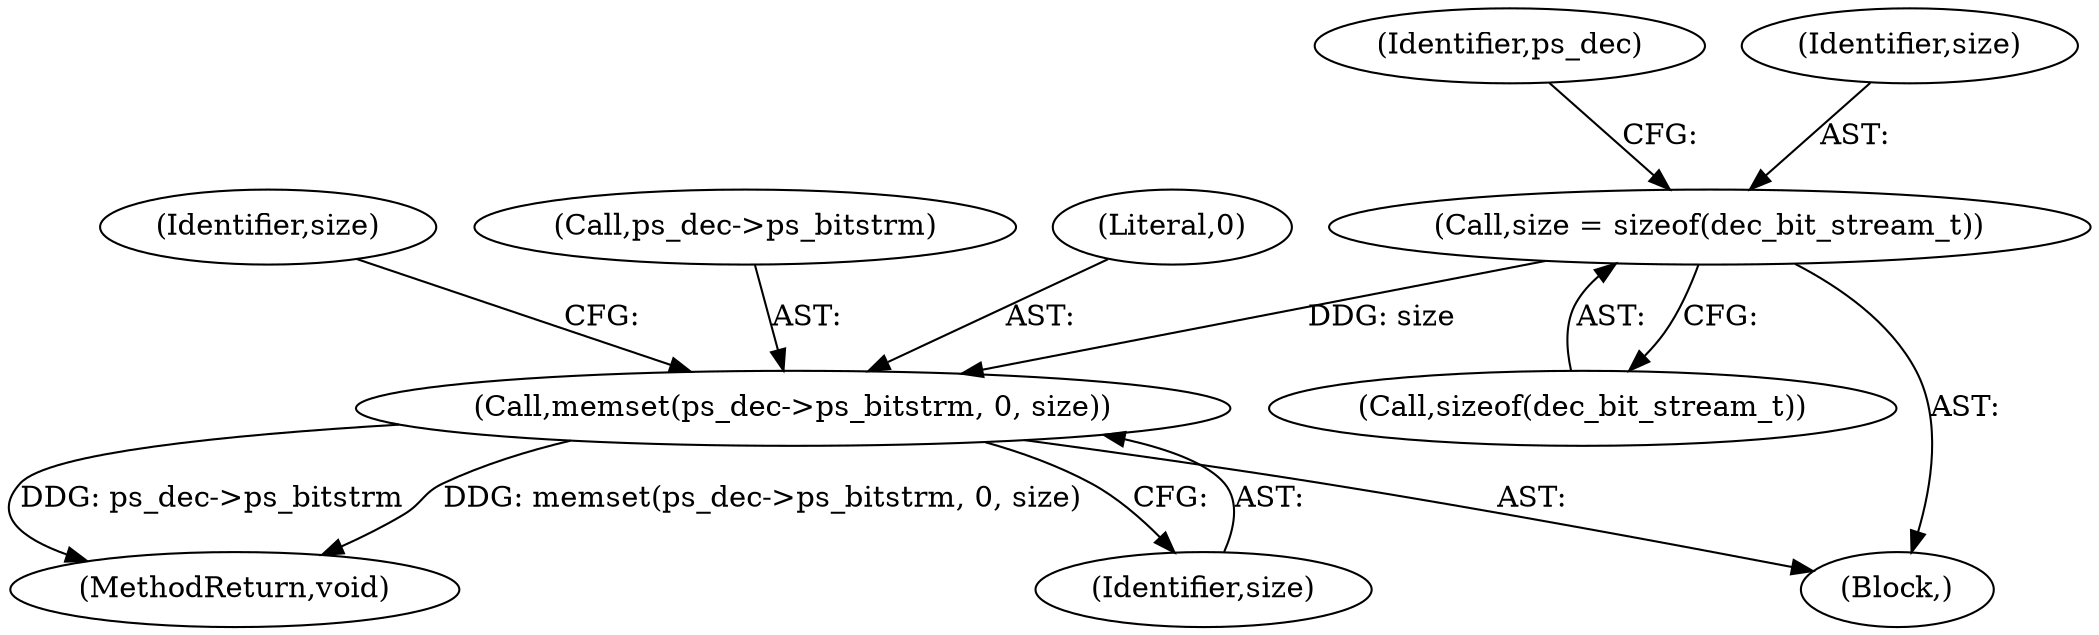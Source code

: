 digraph "0_Android_ecf6c7ce6d5a22d52160698aab44fc234c63291a@API" {
"1000198" [label="(Call,size = sizeof(dec_bit_stream_t))"];
"1000202" [label="(Call,memset(ps_dec->ps_bitstrm, 0, size))"];
"1000209" [label="(Identifier,size)"];
"1000204" [label="(Identifier,ps_dec)"];
"1000203" [label="(Call,ps_dec->ps_bitstrm)"];
"1000121" [label="(Block,)"];
"1000198" [label="(Call,size = sizeof(dec_bit_stream_t))"];
"1000202" [label="(Call,memset(ps_dec->ps_bitstrm, 0, size))"];
"1000206" [label="(Literal,0)"];
"1000956" [label="(MethodReturn,void)"];
"1000199" [label="(Identifier,size)"];
"1000207" [label="(Identifier,size)"];
"1000200" [label="(Call,sizeof(dec_bit_stream_t))"];
"1000198" -> "1000121"  [label="AST: "];
"1000198" -> "1000200"  [label="CFG: "];
"1000199" -> "1000198"  [label="AST: "];
"1000200" -> "1000198"  [label="AST: "];
"1000204" -> "1000198"  [label="CFG: "];
"1000198" -> "1000202"  [label="DDG: size"];
"1000202" -> "1000121"  [label="AST: "];
"1000202" -> "1000207"  [label="CFG: "];
"1000203" -> "1000202"  [label="AST: "];
"1000206" -> "1000202"  [label="AST: "];
"1000207" -> "1000202"  [label="AST: "];
"1000209" -> "1000202"  [label="CFG: "];
"1000202" -> "1000956"  [label="DDG: ps_dec->ps_bitstrm"];
"1000202" -> "1000956"  [label="DDG: memset(ps_dec->ps_bitstrm, 0, size)"];
}
